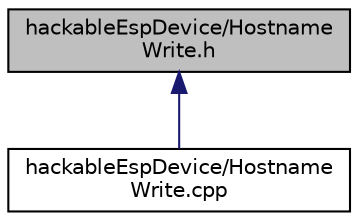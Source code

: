 digraph "hackableEspDevice/HostnameWrite.h"
{
 // LATEX_PDF_SIZE
  edge [fontname="Helvetica",fontsize="10",labelfontname="Helvetica",labelfontsize="10"];
  node [fontname="Helvetica",fontsize="10",shape=record];
  Node1 [label="hackableEspDevice/Hostname\lWrite.h",height=0.2,width=0.4,color="black", fillcolor="grey75", style="filled", fontcolor="black",tooltip=" "];
  Node1 -> Node2 [dir="back",color="midnightblue",fontsize="10",style="solid",fontname="Helvetica"];
  Node2 [label="hackableEspDevice/Hostname\lWrite.cpp",height=0.2,width=0.4,color="black", fillcolor="white", style="filled",URL="$_hostname_write_8cpp.html",tooltip=" "];
}

